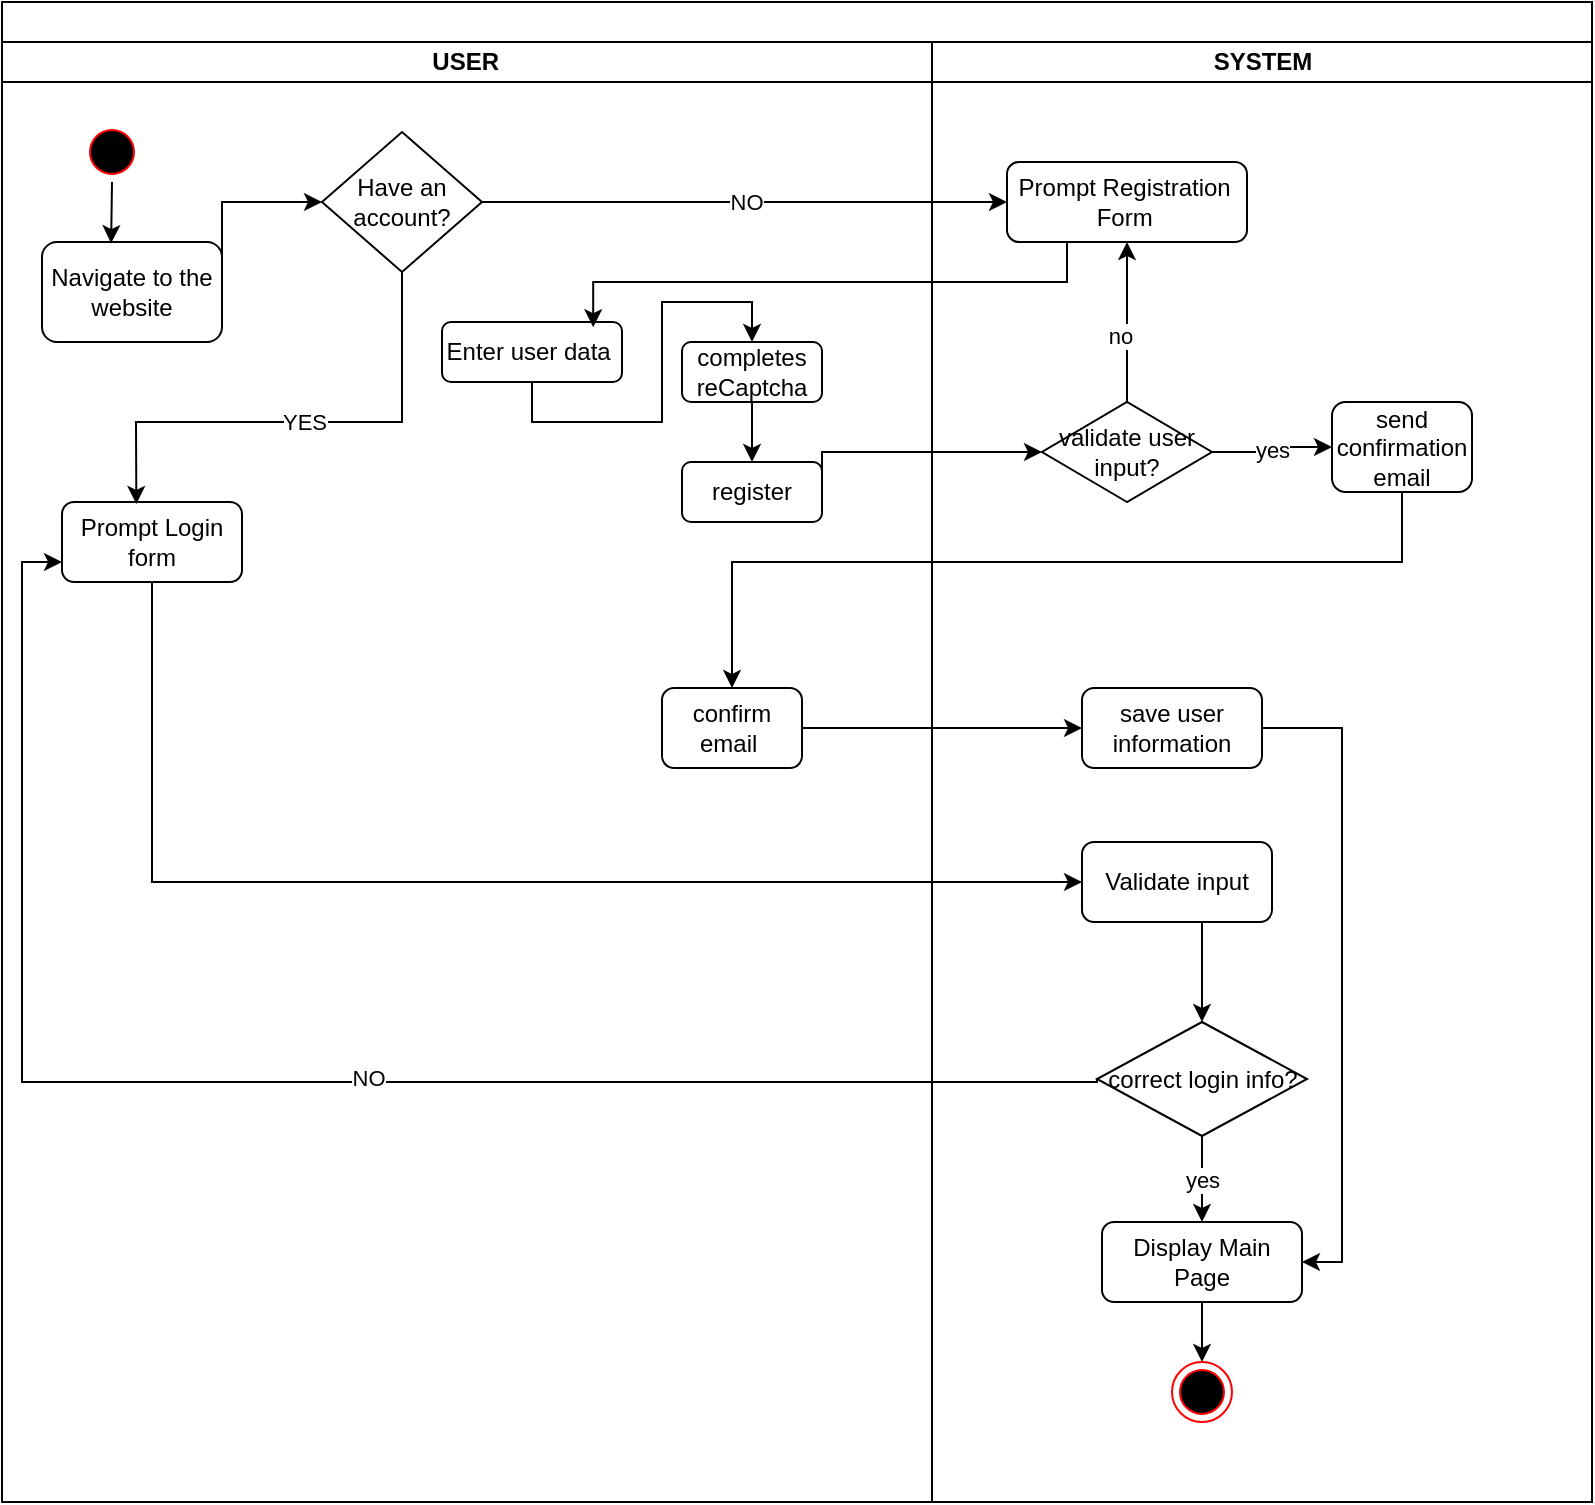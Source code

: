 <mxfile version="21.3.6" type="google">
  <diagram name="Page-1" id="e7e014a7-5840-1c2e-5031-d8a46d1fe8dd">
    <mxGraphModel grid="1" page="1" gridSize="10" guides="1" tooltips="1" connect="1" arrows="1" fold="1" pageScale="1" pageWidth="1169" pageHeight="826" background="none" math="0" shadow="0">
      <root>
        <mxCell id="0" />
        <mxCell id="1" parent="0" />
        <mxCell id="YoLqBDEFknBYgDho6AxP-61" value="" style="swimlane;childLayout=stackLayout;resizeParent=1;resizeParentMax=0;startSize=20;html=1;" vertex="1" parent="1">
          <mxGeometry x="120" y="50" width="795" height="750" as="geometry" />
        </mxCell>
        <mxCell id="YoLqBDEFknBYgDho6AxP-72" value="" style="endArrow=classic;html=1;rounded=0;exitX=1;exitY=0.5;exitDx=0;exitDy=0;entryX=0;entryY=0.5;entryDx=0;entryDy=0;" edge="1" parent="YoLqBDEFknBYgDho6AxP-61" source="YoLqBDEFknBYgDho6AxP-66" target="YoLqBDEFknBYgDho6AxP-67">
          <mxGeometry relative="1" as="geometry">
            <mxPoint x="290.0" y="190" as="sourcePoint" />
            <mxPoint x="390.0" y="190" as="targetPoint" />
            <Array as="points">
              <mxPoint x="320.0" y="100" />
            </Array>
          </mxGeometry>
        </mxCell>
        <mxCell id="YoLqBDEFknBYgDho6AxP-73" value="NO" style="edgeLabel;resizable=0;html=1;align=center;verticalAlign=middle;" connectable="0" vertex="1" parent="YoLqBDEFknBYgDho6AxP-72">
          <mxGeometry relative="1" as="geometry" />
        </mxCell>
        <mxCell id="YoLqBDEFknBYgDho6AxP-87" style="edgeStyle=orthogonalEdgeStyle;rounded=0;orthogonalLoop=1;jettySize=auto;html=1;exitX=0.5;exitY=1;exitDx=0;exitDy=0;entryX=0;entryY=0.5;entryDx=0;entryDy=0;" edge="1" parent="YoLqBDEFknBYgDho6AxP-61" source="YoLqBDEFknBYgDho6AxP-69" target="YoLqBDEFknBYgDho6AxP-86">
          <mxGeometry relative="1" as="geometry" />
        </mxCell>
        <mxCell id="YoLqBDEFknBYgDho6AxP-93" style="edgeStyle=orthogonalEdgeStyle;rounded=0;orthogonalLoop=1;jettySize=auto;html=1;exitX=0;exitY=0.5;exitDx=0;exitDy=0;entryX=0;entryY=0.75;entryDx=0;entryDy=0;" edge="1" parent="YoLqBDEFknBYgDho6AxP-61" source="YoLqBDEFknBYgDho6AxP-88" target="YoLqBDEFknBYgDho6AxP-69">
          <mxGeometry relative="1" as="geometry">
            <Array as="points">
              <mxPoint x="548" y="540" />
              <mxPoint x="10" y="540" />
              <mxPoint x="10" y="280" />
            </Array>
          </mxGeometry>
        </mxCell>
        <mxCell id="YoLqBDEFknBYgDho6AxP-94" value="NO&lt;br&gt;" style="edgeLabel;html=1;align=center;verticalAlign=middle;resizable=0;points=[];" connectable="0" vertex="1" parent="YoLqBDEFknBYgDho6AxP-93">
          <mxGeometry x="-0.106" y="-2" relative="1" as="geometry">
            <mxPoint as="offset" />
          </mxGeometry>
        </mxCell>
        <mxCell id="YoLqBDEFknBYgDho6AxP-62" value="USER&amp;nbsp;" style="swimlane;startSize=20;html=1;" vertex="1" parent="YoLqBDEFknBYgDho6AxP-61">
          <mxGeometry y="20" width="465" height="730" as="geometry" />
        </mxCell>
        <mxCell id="YoLqBDEFknBYgDho6AxP-41" value="" style="ellipse;html=1;shape=startState;fillColor=#000000;strokeColor=#ff0000;" vertex="1" parent="YoLqBDEFknBYgDho6AxP-62">
          <mxGeometry x="40.0" y="40" width="30" height="30" as="geometry" />
        </mxCell>
        <mxCell id="YoLqBDEFknBYgDho6AxP-65" value="Navigate to the website" style="rounded=1;whiteSpace=wrap;html=1;" vertex="1" parent="YoLqBDEFknBYgDho6AxP-62">
          <mxGeometry x="20" y="100" width="90" height="50" as="geometry" />
        </mxCell>
        <mxCell id="YoLqBDEFknBYgDho6AxP-66" value="Have an account?" style="rhombus;whiteSpace=wrap;html=1;" vertex="1" parent="YoLqBDEFknBYgDho6AxP-62">
          <mxGeometry x="160" y="45" width="80" height="70" as="geometry" />
        </mxCell>
        <mxCell id="HhInka9hYnPLYSRgQPo5-4" style="edgeStyle=orthogonalEdgeStyle;rounded=0;orthogonalLoop=1;jettySize=auto;html=1;exitX=0.5;exitY=1;exitDx=0;exitDy=0;entryX=0.5;entryY=0;entryDx=0;entryDy=0;" edge="1" parent="YoLqBDEFknBYgDho6AxP-62" source="YoLqBDEFknBYgDho6AxP-68" target="HhInka9hYnPLYSRgQPo5-5">
          <mxGeometry relative="1" as="geometry">
            <mxPoint x="265" y="190" as="targetPoint" />
          </mxGeometry>
        </mxCell>
        <mxCell id="YoLqBDEFknBYgDho6AxP-68" value="Enter user data&amp;nbsp;" style="rounded=1;whiteSpace=wrap;html=1;" vertex="1" parent="YoLqBDEFknBYgDho6AxP-62">
          <mxGeometry x="220" y="140" width="90" height="30" as="geometry" />
        </mxCell>
        <mxCell id="YoLqBDEFknBYgDho6AxP-69" value="Prompt Login form" style="rounded=1;whiteSpace=wrap;html=1;" vertex="1" parent="YoLqBDEFknBYgDho6AxP-62">
          <mxGeometry x="30" y="230" width="90" height="40" as="geometry" />
        </mxCell>
        <mxCell id="YoLqBDEFknBYgDho6AxP-70" value="" style="endArrow=classic;html=1;rounded=0;exitX=0.5;exitY=1;exitDx=0;exitDy=0;entryX=0.413;entryY=0.025;entryDx=0;entryDy=0;entryPerimeter=0;" edge="1" parent="YoLqBDEFknBYgDho6AxP-62" source="YoLqBDEFknBYgDho6AxP-66" target="YoLqBDEFknBYgDho6AxP-69">
          <mxGeometry relative="1" as="geometry">
            <mxPoint x="50.0" y="170" as="sourcePoint" />
            <mxPoint x="150.0" y="170" as="targetPoint" />
            <Array as="points">
              <mxPoint x="200.0" y="190" />
              <mxPoint x="67" y="190" />
            </Array>
          </mxGeometry>
        </mxCell>
        <mxCell id="YoLqBDEFknBYgDho6AxP-71" value="YES" style="edgeLabel;resizable=0;html=1;align=center;verticalAlign=middle;" connectable="0" vertex="1" parent="YoLqBDEFknBYgDho6AxP-70">
          <mxGeometry relative="1" as="geometry" />
        </mxCell>
        <mxCell id="YoLqBDEFknBYgDho6AxP-75" value="" style="endArrow=classic;html=1;rounded=0;exitX=1;exitY=0.5;exitDx=0;exitDy=0;entryX=0;entryY=0.5;entryDx=0;entryDy=0;" edge="1" parent="YoLqBDEFknBYgDho6AxP-62" source="YoLqBDEFknBYgDho6AxP-65" target="YoLqBDEFknBYgDho6AxP-66">
          <mxGeometry width="50" height="50" relative="1" as="geometry">
            <mxPoint x="60.0" y="240" as="sourcePoint" />
            <mxPoint x="110.0" y="190" as="targetPoint" />
            <Array as="points">
              <mxPoint x="110" y="80" />
            </Array>
          </mxGeometry>
        </mxCell>
        <mxCell id="YoLqBDEFknBYgDho6AxP-76" value="" style="endArrow=classic;html=1;rounded=0;exitX=0.5;exitY=1;exitDx=0;exitDy=0;entryX=0.384;entryY=0.012;entryDx=0;entryDy=0;entryPerimeter=0;" edge="1" parent="YoLqBDEFknBYgDho6AxP-62" source="YoLqBDEFknBYgDho6AxP-41" target="YoLqBDEFknBYgDho6AxP-65">
          <mxGeometry width="50" height="50" relative="1" as="geometry">
            <mxPoint x="60.0" y="240" as="sourcePoint" />
            <mxPoint x="110.0" y="190" as="targetPoint" />
          </mxGeometry>
        </mxCell>
        <mxCell id="HhInka9hYnPLYSRgQPo5-7" style="edgeStyle=orthogonalEdgeStyle;rounded=0;orthogonalLoop=1;jettySize=auto;html=1;exitX=0.5;exitY=1;exitDx=0;exitDy=0;" edge="1" parent="YoLqBDEFknBYgDho6AxP-62" source="HhInka9hYnPLYSRgQPo5-5" target="HhInka9hYnPLYSRgQPo5-6">
          <mxGeometry relative="1" as="geometry" />
        </mxCell>
        <mxCell id="HhInka9hYnPLYSRgQPo5-5" value="completes reCaptcha" style="rounded=1;whiteSpace=wrap;html=1;" vertex="1" parent="YoLqBDEFknBYgDho6AxP-62">
          <mxGeometry x="340" y="150" width="70" height="30" as="geometry" />
        </mxCell>
        <mxCell id="HhInka9hYnPLYSRgQPo5-6" value="register" style="rounded=1;whiteSpace=wrap;html=1;" vertex="1" parent="YoLqBDEFknBYgDho6AxP-62">
          <mxGeometry x="340" y="210" width="70" height="30" as="geometry" />
        </mxCell>
        <mxCell id="HhInka9hYnPLYSRgQPo5-15" value="confirm email&amp;nbsp;" style="rounded=1;whiteSpace=wrap;html=1;" vertex="1" parent="YoLqBDEFknBYgDho6AxP-62">
          <mxGeometry x="330" y="323" width="70" height="40" as="geometry" />
        </mxCell>
        <mxCell id="HhInka9hYnPLYSRgQPo5-2" style="edgeStyle=orthogonalEdgeStyle;rounded=0;orthogonalLoop=1;jettySize=auto;html=1;exitX=0.25;exitY=1;exitDx=0;exitDy=0;entryX=0.84;entryY=0.087;entryDx=0;entryDy=0;entryPerimeter=0;" edge="1" parent="YoLqBDEFknBYgDho6AxP-61" source="YoLqBDEFknBYgDho6AxP-67" target="YoLqBDEFknBYgDho6AxP-68">
          <mxGeometry relative="1" as="geometry" />
        </mxCell>
        <mxCell id="HhInka9hYnPLYSRgQPo5-18" style="edgeStyle=orthogonalEdgeStyle;rounded=0;orthogonalLoop=1;jettySize=auto;html=1;exitX=0.5;exitY=1;exitDx=0;exitDy=0;" edge="1" parent="YoLqBDEFknBYgDho6AxP-61" source="HhInka9hYnPLYSRgQPo5-13" target="HhInka9hYnPLYSRgQPo5-15">
          <mxGeometry relative="1" as="geometry">
            <Array as="points">
              <mxPoint x="700" y="280" />
              <mxPoint x="365" y="280" />
            </Array>
          </mxGeometry>
        </mxCell>
        <mxCell id="HhInka9hYnPLYSRgQPo5-19" style="edgeStyle=orthogonalEdgeStyle;rounded=0;orthogonalLoop=1;jettySize=auto;html=1;exitX=1;exitY=0.5;exitDx=0;exitDy=0;entryX=0;entryY=0.5;entryDx=0;entryDy=0;" edge="1" parent="YoLqBDEFknBYgDho6AxP-61" source="HhInka9hYnPLYSRgQPo5-15" target="YoLqBDEFknBYgDho6AxP-80">
          <mxGeometry relative="1" as="geometry" />
        </mxCell>
        <mxCell id="HhInka9hYnPLYSRgQPo5-21" style="edgeStyle=orthogonalEdgeStyle;rounded=0;orthogonalLoop=1;jettySize=auto;html=1;exitX=1;exitY=0.5;exitDx=0;exitDy=0;entryX=1;entryY=0.5;entryDx=0;entryDy=0;" edge="1" parent="YoLqBDEFknBYgDho6AxP-61" source="HhInka9hYnPLYSRgQPo5-6" target="HhInka9hYnPLYSRgQPo5-8">
          <mxGeometry relative="1" as="geometry">
            <Array as="points">
              <mxPoint x="410" y="225" />
            </Array>
          </mxGeometry>
        </mxCell>
        <mxCell id="YoLqBDEFknBYgDho6AxP-63" value="SYSTEM" style="swimlane;startSize=20;html=1;" vertex="1" parent="YoLqBDEFknBYgDho6AxP-61">
          <mxGeometry x="465" y="20" width="330" height="730" as="geometry" />
        </mxCell>
        <mxCell id="YoLqBDEFknBYgDho6AxP-67" value="Prompt Registration&amp;nbsp;&lt;br&gt;Form&amp;nbsp;" style="rounded=1;whiteSpace=wrap;html=1;" vertex="1" parent="YoLqBDEFknBYgDho6AxP-63">
          <mxGeometry x="37.5" y="60" width="120" height="40" as="geometry" />
        </mxCell>
        <mxCell id="HhInka9hYnPLYSRgQPo5-17" style="edgeStyle=orthogonalEdgeStyle;rounded=0;orthogonalLoop=1;jettySize=auto;html=1;exitX=1;exitY=0.5;exitDx=0;exitDy=0;entryX=1;entryY=0.5;entryDx=0;entryDy=0;" edge="1" parent="YoLqBDEFknBYgDho6AxP-63" source="YoLqBDEFknBYgDho6AxP-80" target="YoLqBDEFknBYgDho6AxP-82">
          <mxGeometry relative="1" as="geometry" />
        </mxCell>
        <mxCell id="YoLqBDEFknBYgDho6AxP-80" value="save user information" style="rounded=1;whiteSpace=wrap;html=1;" vertex="1" parent="YoLqBDEFknBYgDho6AxP-63">
          <mxGeometry x="75" y="323" width="90" height="40" as="geometry" />
        </mxCell>
        <mxCell id="YoLqBDEFknBYgDho6AxP-85" style="edgeStyle=orthogonalEdgeStyle;rounded=0;orthogonalLoop=1;jettySize=auto;html=1;exitX=0.5;exitY=1;exitDx=0;exitDy=0;entryX=0.5;entryY=0;entryDx=0;entryDy=0;" edge="1" parent="YoLqBDEFknBYgDho6AxP-63" source="YoLqBDEFknBYgDho6AxP-82" target="YoLqBDEFknBYgDho6AxP-84">
          <mxGeometry relative="1" as="geometry" />
        </mxCell>
        <mxCell id="YoLqBDEFknBYgDho6AxP-82" value="Display Main Page" style="rounded=1;whiteSpace=wrap;html=1;" vertex="1" parent="YoLqBDEFknBYgDho6AxP-63">
          <mxGeometry x="85" y="590" width="100" height="40" as="geometry" />
        </mxCell>
        <mxCell id="YoLqBDEFknBYgDho6AxP-84" value="" style="ellipse;html=1;shape=endState;fillColor=#000000;strokeColor=#ff0000;" vertex="1" parent="YoLqBDEFknBYgDho6AxP-63">
          <mxGeometry x="120" y="660" width="30" height="30" as="geometry" />
        </mxCell>
        <mxCell id="YoLqBDEFknBYgDho6AxP-89" style="edgeStyle=orthogonalEdgeStyle;rounded=0;orthogonalLoop=1;jettySize=auto;html=1;exitX=1;exitY=0.5;exitDx=0;exitDy=0;entryX=0.5;entryY=0;entryDx=0;entryDy=0;" edge="1" parent="YoLqBDEFknBYgDho6AxP-63" source="YoLqBDEFknBYgDho6AxP-86" target="YoLqBDEFknBYgDho6AxP-88">
          <mxGeometry relative="1" as="geometry">
            <Array as="points">
              <mxPoint x="135" y="420" />
            </Array>
          </mxGeometry>
        </mxCell>
        <mxCell id="YoLqBDEFknBYgDho6AxP-86" value="Validate input" style="rounded=1;whiteSpace=wrap;html=1;" vertex="1" parent="YoLqBDEFknBYgDho6AxP-63">
          <mxGeometry x="75" y="400" width="95" height="40" as="geometry" />
        </mxCell>
        <mxCell id="HhInka9hYnPLYSRgQPo5-16" value="yes" style="edgeStyle=orthogonalEdgeStyle;rounded=0;orthogonalLoop=1;jettySize=auto;html=1;exitX=0.5;exitY=1;exitDx=0;exitDy=0;entryX=0.5;entryY=0;entryDx=0;entryDy=0;" edge="1" parent="YoLqBDEFknBYgDho6AxP-63" source="YoLqBDEFknBYgDho6AxP-88" target="YoLqBDEFknBYgDho6AxP-82">
          <mxGeometry relative="1" as="geometry" />
        </mxCell>
        <mxCell id="YoLqBDEFknBYgDho6AxP-88" value="correct login info?" style="rhombus;whiteSpace=wrap;html=1;" vertex="1" parent="YoLqBDEFknBYgDho6AxP-63">
          <mxGeometry x="82.5" y="490" width="105" height="57" as="geometry" />
        </mxCell>
        <mxCell id="HhInka9hYnPLYSRgQPo5-20" value="yes" style="edgeStyle=orthogonalEdgeStyle;rounded=0;orthogonalLoop=1;jettySize=auto;html=1;exitX=0;exitY=0.5;exitDx=0;exitDy=0;entryX=0;entryY=0.5;entryDx=0;entryDy=0;" edge="1" parent="YoLqBDEFknBYgDho6AxP-63" source="HhInka9hYnPLYSRgQPo5-8" target="HhInka9hYnPLYSRgQPo5-13">
          <mxGeometry relative="1" as="geometry" />
        </mxCell>
        <mxCell id="HhInka9hYnPLYSRgQPo5-22" style="edgeStyle=orthogonalEdgeStyle;rounded=0;orthogonalLoop=1;jettySize=auto;html=1;exitX=0.5;exitY=1;exitDx=0;exitDy=0;entryX=0.5;entryY=1;entryDx=0;entryDy=0;" edge="1" parent="YoLqBDEFknBYgDho6AxP-63" source="HhInka9hYnPLYSRgQPo5-8" target="YoLqBDEFknBYgDho6AxP-67">
          <mxGeometry relative="1" as="geometry" />
        </mxCell>
        <mxCell id="HhInka9hYnPLYSRgQPo5-23" value="no" style="edgeLabel;html=1;align=center;verticalAlign=middle;resizable=0;points=[];" connectable="0" vertex="1" parent="HhInka9hYnPLYSRgQPo5-22">
          <mxGeometry x="-0.165" y="4" relative="1" as="geometry">
            <mxPoint as="offset" />
          </mxGeometry>
        </mxCell>
        <mxCell id="HhInka9hYnPLYSRgQPo5-8" value="validate user input?" style="rhombus;whiteSpace=wrap;html=1;direction=west;" vertex="1" parent="YoLqBDEFknBYgDho6AxP-63">
          <mxGeometry x="55" y="180" width="85" height="50" as="geometry" />
        </mxCell>
        <mxCell id="HhInka9hYnPLYSRgQPo5-13" value="send confirmation email" style="rounded=1;whiteSpace=wrap;html=1;" vertex="1" parent="YoLqBDEFknBYgDho6AxP-63">
          <mxGeometry x="200" y="180" width="70" height="45" as="geometry" />
        </mxCell>
      </root>
    </mxGraphModel>
  </diagram>
</mxfile>

